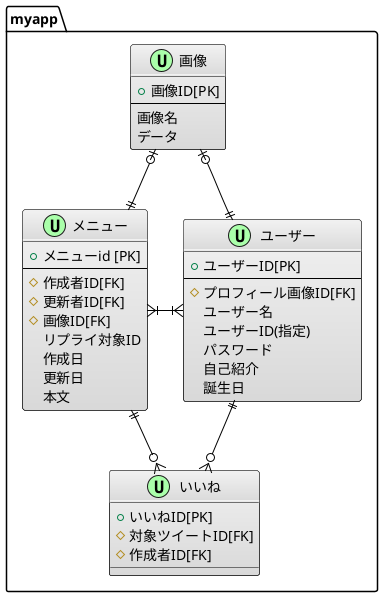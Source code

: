 @startuml

!define METAL #F2F2F2-D9D9D9
!define MASTER_MARK_COLOR AAFFAA
!define TRANSACTION_MARK_COLOR FFAA00

skinparam class {
    BackgroundColor METAL
    BorderColor Black
    ArrowColor Black
}

package "myapp" as target_system{
    entity "メニュー" as menu <<U, MASTER_MARK_COLOR>>{
        +メニューid [PK]
        --
        #作成者ID[FK]
        #更新者ID[FK]
        #画像ID[FK]
        リプライ対象ID
        作成日
        更新日
        本文
    }
    
    entity "ユーザー" as user <<U,MASTER_MARK_COLOR>>{
        +ユーザーID[PK]
        --
        #プロフィール画像ID[FK]
        ユーザー名
        ユーザーID(指定)
        パスワード
        自己紹介
        誕生日
    }

    entity "画像" as image <<U, MASTER_MARK_COLOR>>{
        +画像ID[PK]
        --
        画像名
        データ
    }

    entity "いいね" as like <<U, MASTER_MARK_COLOR>>{
        +いいねID[PK]
        #対象ツイートID[FK]
        #作成者ID[FK]
    }
}

menu ||-do-o{ like
user ||-do-o{ like
menu }|-ri-|{ user
image |o-do-|| menu
image |o-do-|| user

@enduml
